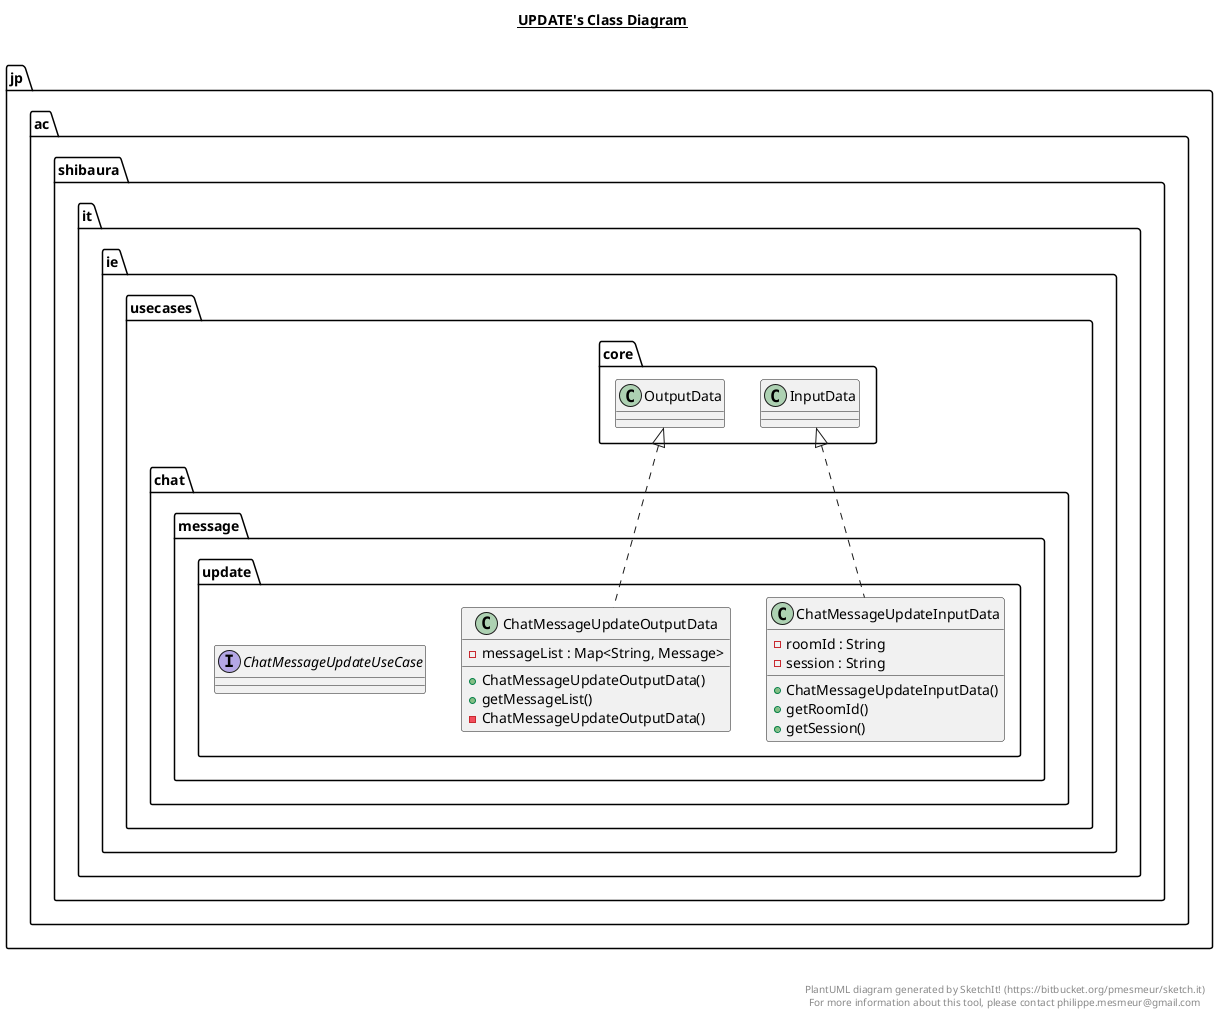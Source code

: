 @startuml

title __UPDATE's Class Diagram__\n

  namespace jp.ac.shibaura.it.ie {
    namespace usecases.chat.message.update {
      class jp.ac.shibaura.it.ie.usecases.chat.message.update.ChatMessageUpdateInputData {
          - roomId : String
          - session : String
          + ChatMessageUpdateInputData()
          + getRoomId()
          + getSession()
      }
    }
  }
  

  namespace jp.ac.shibaura.it.ie {
    namespace usecases.chat.message.update {
      class jp.ac.shibaura.it.ie.usecases.chat.message.update.ChatMessageUpdateOutputData {
          - messageList : Map<String, Message>
          + ChatMessageUpdateOutputData()
          + getMessageList()
          - ChatMessageUpdateOutputData()
      }
    }
  }
  

  namespace jp.ac.shibaura.it.ie {
    namespace usecases.chat.message.update {
      interface jp.ac.shibaura.it.ie.usecases.chat.message.update.ChatMessageUpdateUseCase {
      }
    }
  }
  

  jp.ac.shibaura.it.ie.usecases.chat.message.update.ChatMessageUpdateInputData .up.|> jp.ac.shibaura.it.ie.usecases.core.InputData
  jp.ac.shibaura.it.ie.usecases.chat.message.update.ChatMessageUpdateOutputData .up.|> jp.ac.shibaura.it.ie.usecases.core.OutputData


right footer


PlantUML diagram generated by SketchIt! (https://bitbucket.org/pmesmeur/sketch.it)
For more information about this tool, please contact philippe.mesmeur@gmail.com
endfooter

@enduml
